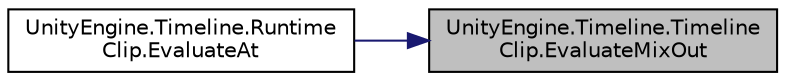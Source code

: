 digraph "UnityEngine.Timeline.TimelineClip.EvaluateMixOut"
{
 // LATEX_PDF_SIZE
  edge [fontname="Helvetica",fontsize="10",labelfontname="Helvetica",labelfontsize="10"];
  node [fontname="Helvetica",fontsize="10",shape=record];
  rankdir="RL";
  Node1 [label="UnityEngine.Timeline.Timeline\lClip.EvaluateMixOut",height=0.2,width=0.4,color="black", fillcolor="grey75", style="filled", fontcolor="black",tooltip="Given a time, returns the weight from the mix out"];
  Node1 -> Node2 [dir="back",color="midnightblue",fontsize="10",style="solid",fontname="Helvetica"];
  Node2 [label="UnityEngine.Timeline.Runtime\lClip.EvaluateAt",height=0.2,width=0.4,color="black", fillcolor="white", style="filled",URL="$class_unity_engine_1_1_timeline_1_1_runtime_clip.html#a7ea80d8e08fc1bb42e7bbc37945ce552",tooltip=" "];
}
